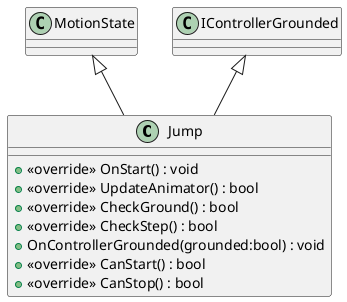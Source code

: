 @startuml
class Jump {
    + <<override>> OnStart() : void
    + <<override>> UpdateAnimator() : bool
    + <<override>> CheckGround() : bool
    + <<override>> CheckStep() : bool
    + OnControllerGrounded(grounded:bool) : void
    + <<override>> CanStart() : bool
    + <<override>> CanStop() : bool
}
MotionState <|-- Jump
IControllerGrounded <|-- Jump
@enduml
